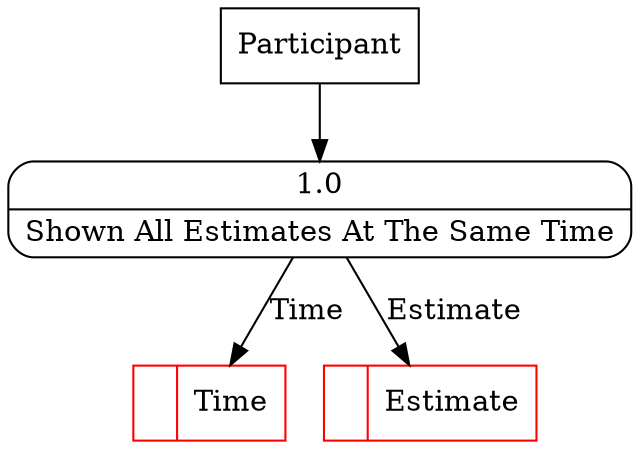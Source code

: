 digraph dfd2{ 
node[shape=record]
200 [label="<f0>  |<f1> Time " color=red];
201 [label="<f0>  |<f1> Estimate " color=red];
202 [label="Participant" shape=box];
203 [label="{<f0> 1.0|<f1> Shown All Estimates At The Same Time }" shape=Mrecord];
202 -> 203
203 -> 201 [label="Estimate"]
203 -> 200 [label="Time"]
}
